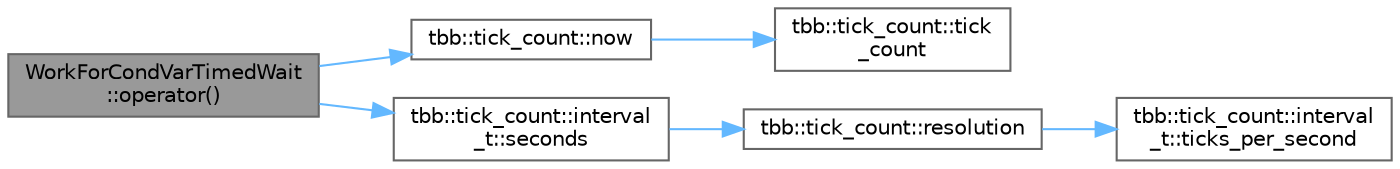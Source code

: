 digraph "WorkForCondVarTimedWait::operator()"
{
 // LATEX_PDF_SIZE
  bgcolor="transparent";
  edge [fontname=Helvetica,fontsize=10,labelfontname=Helvetica,labelfontsize=10];
  node [fontname=Helvetica,fontsize=10,shape=box,height=0.2,width=0.4];
  rankdir="LR";
  Node1 [id="Node000001",label="WorkForCondVarTimedWait\l::operator()",height=0.2,width=0.4,color="gray40", fillcolor="grey60", style="filled", fontcolor="black",tooltip=" "];
  Node1 -> Node2 [id="edge1_Node000001_Node000002",color="steelblue1",style="solid",tooltip=" "];
  Node2 [id="Node000002",label="tbb::tick_count::now",height=0.2,width=0.4,color="grey40", fillcolor="white", style="filled",URL="$classtbb_1_1tick__count.html#a74dcecde7431ff4591d7c46fc1d50d7e",tooltip="Return current time."];
  Node2 -> Node3 [id="edge2_Node000002_Node000003",color="steelblue1",style="solid",tooltip=" "];
  Node3 [id="Node000003",label="tbb::tick_count::tick\l_count",height=0.2,width=0.4,color="grey40", fillcolor="white", style="filled",URL="$classtbb_1_1tick__count.html#a9f1daa0b7a4feb800f802b4be1f1e497",tooltip="Construct an absolute timestamp initialized to zero."];
  Node1 -> Node4 [id="edge3_Node000001_Node000004",color="steelblue1",style="solid",tooltip=" "];
  Node4 [id="Node000004",label="tbb::tick_count::interval\l_t::seconds",height=0.2,width=0.4,color="grey40", fillcolor="white", style="filled",URL="$classtbb_1_1tick__count_1_1interval__t.html#a7934934e00f02dadce300fc2a3f39910",tooltip="Return the length of a time interval in seconds"];
  Node4 -> Node5 [id="edge4_Node000004_Node000005",color="steelblue1",style="solid",tooltip=" "];
  Node5 [id="Node000005",label="tbb::tick_count::resolution",height=0.2,width=0.4,color="grey40", fillcolor="white", style="filled",URL="$classtbb_1_1tick__count.html#aaf6a0d91e7d40f7d68e0ad6b79350e58",tooltip="Return the resolution of the clock in seconds per tick."];
  Node5 -> Node6 [id="edge5_Node000005_Node000006",color="steelblue1",style="solid",tooltip=" "];
  Node6 [id="Node000006",label="tbb::tick_count::interval\l_t::ticks_per_second",height=0.2,width=0.4,color="grey40", fillcolor="white", style="filled",URL="$classtbb_1_1tick__count_1_1interval__t.html#ac50065a6fabb3bd25d3ee7ec8e9a09ec",tooltip=" "];
}
